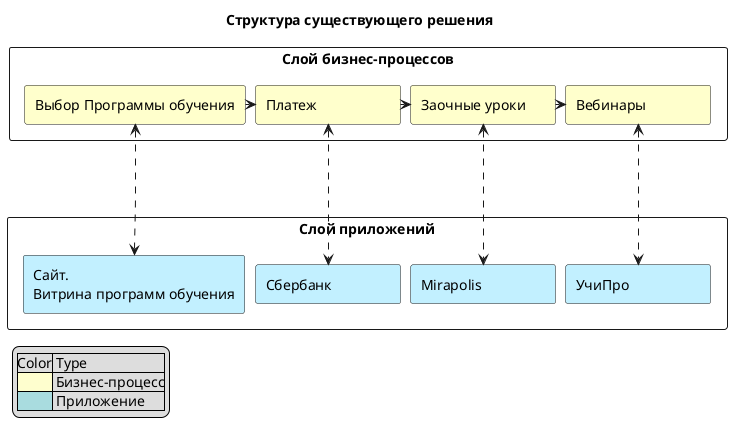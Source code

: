 @startuml
skinparam minClassWidth 125
skinparam nodesep 10
skinparam ranksep 10

title "Структура существующего решения"

rectangle "Слой приложений" {
rectangle Mirapolis as MP   #Application 
rectangle УчиПро as UPR #Application 
rectangle Сбербанк as SBRPAY #Application
rectangle "Сайт. \nВитрина программ обучения" as SITE  #Application
}

rectangle "Слой бизнес-процессов" {
rectangle "Заочные уроки" as OFFLINE #Business 
rectangle "Вебинары" as WEBINAR #Business 
rectangle "Платеж" as PAY #Business 
rectangle "Выбор Программы обучения" as EDUPROG #Business
}

EDUPROG ...-Right....>  PAY 
PAY ....-Right...>  OFFLINE 
OFFLINE ....-Right...>  WEBINAR

EDUPROG <.......> SITE  
PAY <.......> SBRPAY
OFFLINE <.......> MP
WEBINAR <.......> UPR


legend left
    |Color| Type |
    |<#FEFECE>| Бизнес-процесс|
    |<#A9DCDF>| Приложение|
endlegend

@enduml

